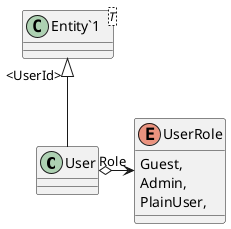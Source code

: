 @startuml
class User {
}
enum UserRole {
    Guest,
    Admin,
    PlainUser,
}
class "Entity`1"<T> {
}
"Entity`1" "<UserId>" <|-- User
User o-> "Role" UserRole
@enduml
